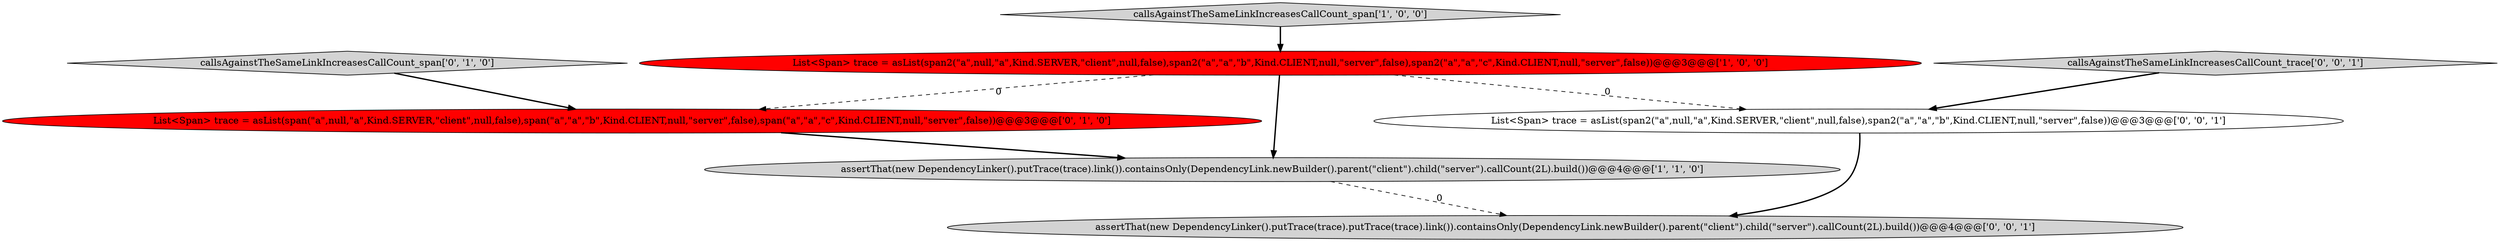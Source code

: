 digraph {
1 [style = filled, label = "callsAgainstTheSameLinkIncreasesCallCount_span['1', '0', '0']", fillcolor = lightgray, shape = diamond image = "AAA0AAABBB1BBB"];
6 [style = filled, label = "List<Span> trace = asList(span2(\"a\",null,\"a\",Kind.SERVER,\"client\",null,false),span2(\"a\",\"a\",\"b\",Kind.CLIENT,null,\"server\",false))@@@3@@@['0', '0', '1']", fillcolor = white, shape = ellipse image = "AAA0AAABBB3BBB"];
2 [style = filled, label = "List<Span> trace = asList(span2(\"a\",null,\"a\",Kind.SERVER,\"client\",null,false),span2(\"a\",\"a\",\"b\",Kind.CLIENT,null,\"server\",false),span2(\"a\",\"a\",\"c\",Kind.CLIENT,null,\"server\",false))@@@3@@@['1', '0', '0']", fillcolor = red, shape = ellipse image = "AAA1AAABBB1BBB"];
4 [style = filled, label = "List<Span> trace = asList(span(\"a\",null,\"a\",Kind.SERVER,\"client\",null,false),span(\"a\",\"a\",\"b\",Kind.CLIENT,null,\"server\",false),span(\"a\",\"a\",\"c\",Kind.CLIENT,null,\"server\",false))@@@3@@@['0', '1', '0']", fillcolor = red, shape = ellipse image = "AAA1AAABBB2BBB"];
5 [style = filled, label = "callsAgainstTheSameLinkIncreasesCallCount_trace['0', '0', '1']", fillcolor = lightgray, shape = diamond image = "AAA0AAABBB3BBB"];
3 [style = filled, label = "callsAgainstTheSameLinkIncreasesCallCount_span['0', '1', '0']", fillcolor = lightgray, shape = diamond image = "AAA0AAABBB2BBB"];
0 [style = filled, label = "assertThat(new DependencyLinker().putTrace(trace).link()).containsOnly(DependencyLink.newBuilder().parent(\"client\").child(\"server\").callCount(2L).build())@@@4@@@['1', '1', '0']", fillcolor = lightgray, shape = ellipse image = "AAA0AAABBB1BBB"];
7 [style = filled, label = "assertThat(new DependencyLinker().putTrace(trace).putTrace(trace).link()).containsOnly(DependencyLink.newBuilder().parent(\"client\").child(\"server\").callCount(2L).build())@@@4@@@['0', '0', '1']", fillcolor = lightgray, shape = ellipse image = "AAA0AAABBB3BBB"];
1->2 [style = bold, label=""];
2->0 [style = bold, label=""];
5->6 [style = bold, label=""];
6->7 [style = bold, label=""];
0->7 [style = dashed, label="0"];
3->4 [style = bold, label=""];
4->0 [style = bold, label=""];
2->4 [style = dashed, label="0"];
2->6 [style = dashed, label="0"];
}
